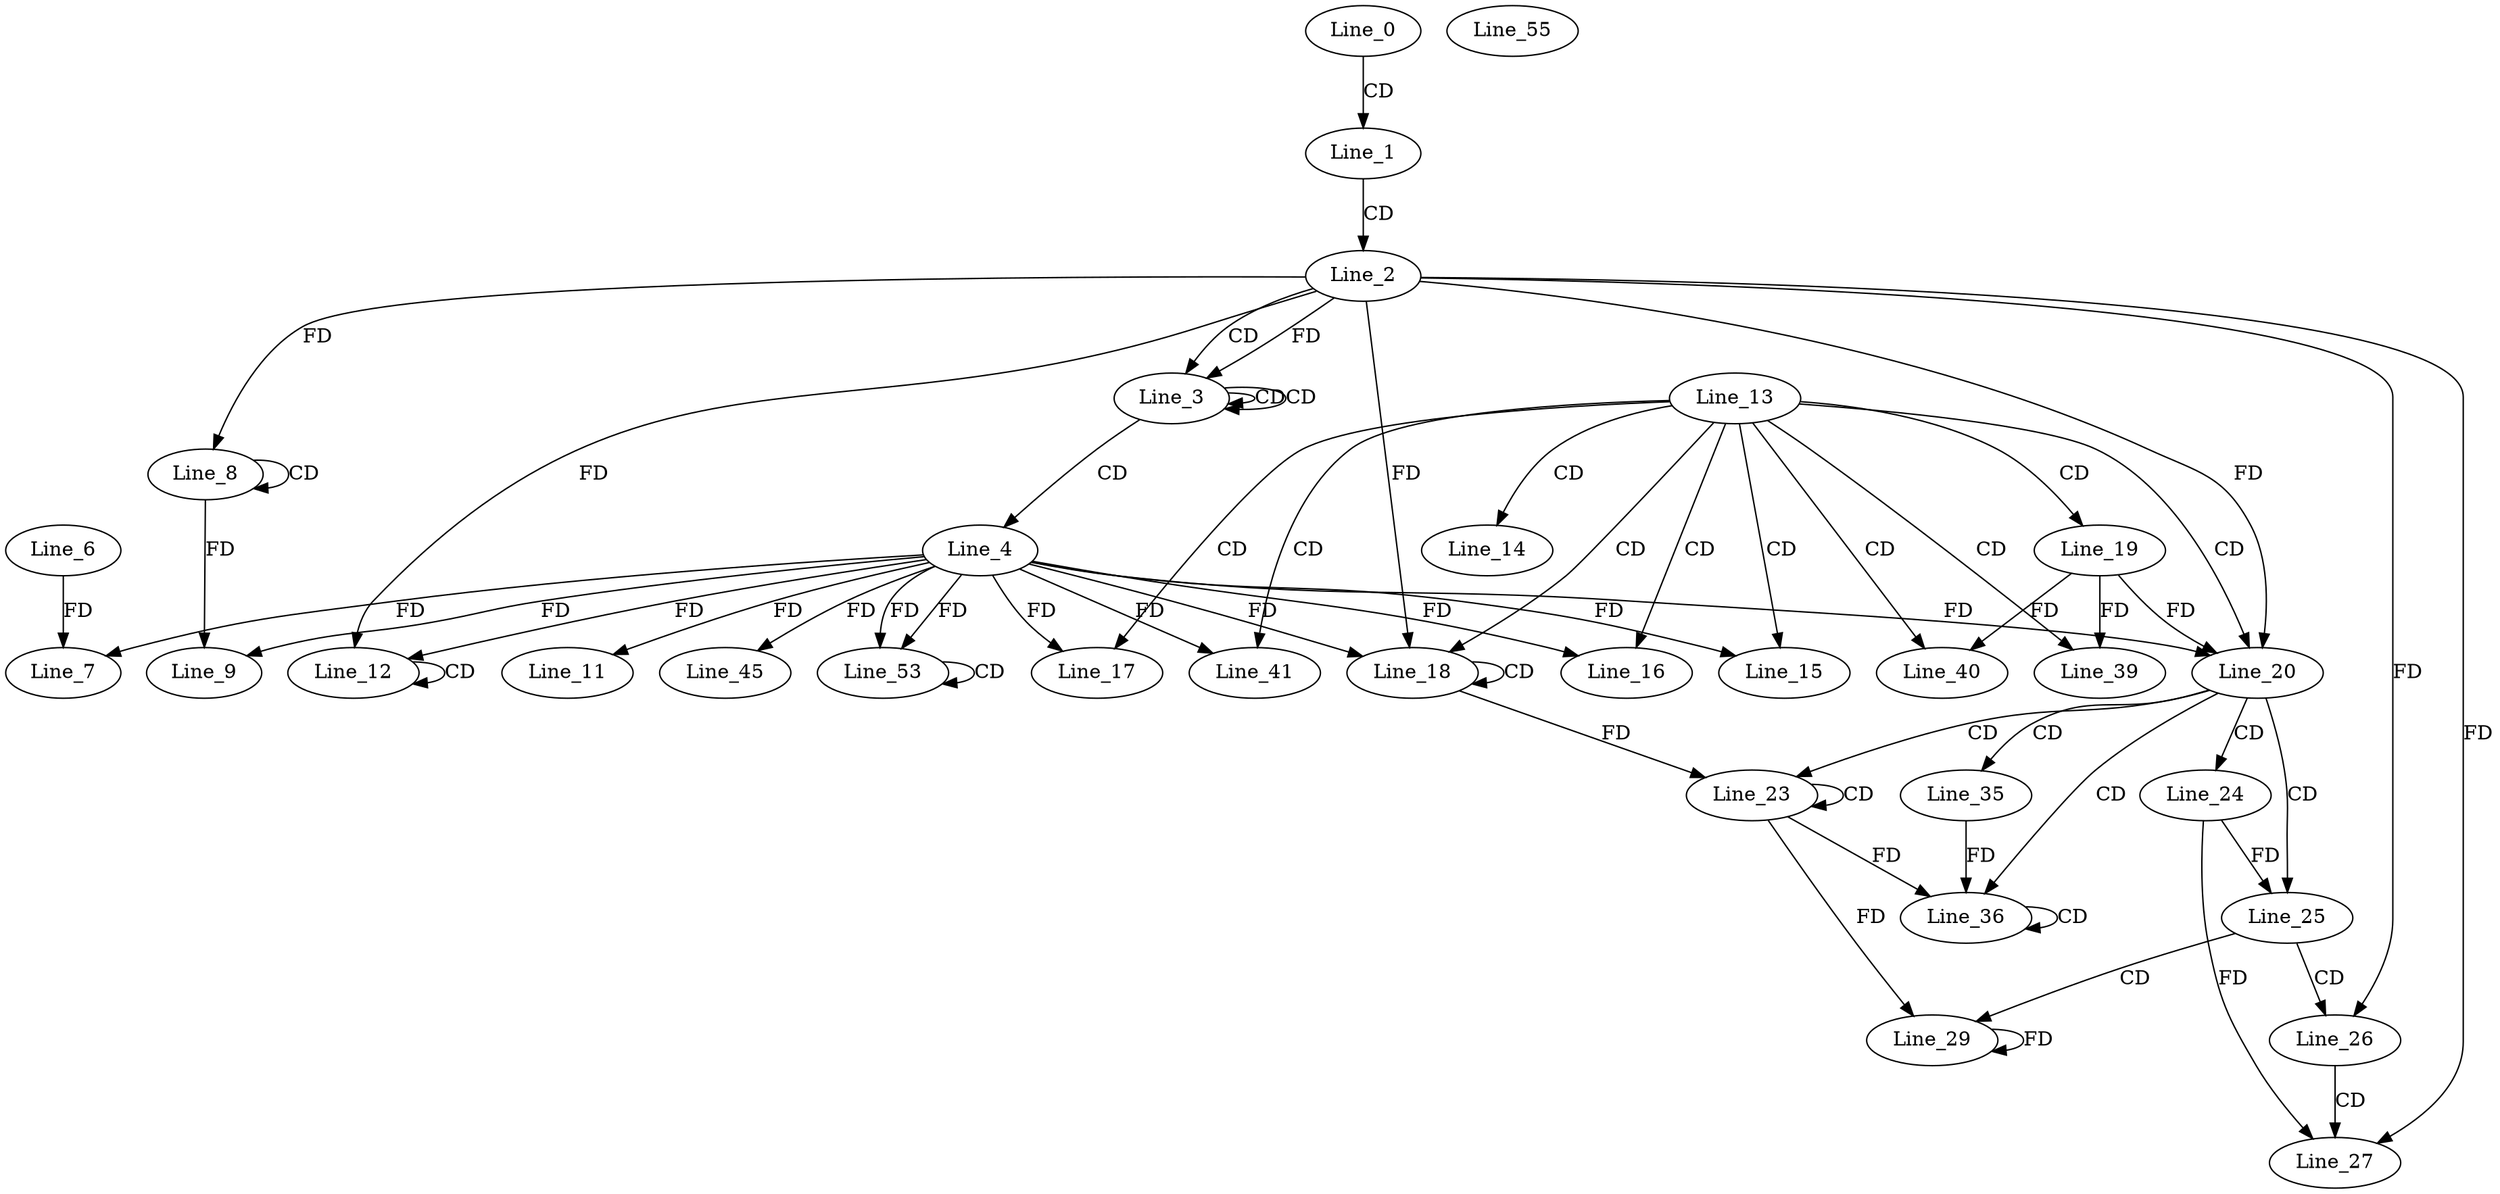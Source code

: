 digraph G {
  Line_0;
  Line_1;
  Line_2;
  Line_3;
  Line_3;
  Line_3;
  Line_4;
  Line_7;
  Line_6;
  Line_8;
  Line_8;
  Line_8;
  Line_9;
  Line_11;
  Line_12;
  Line_12;
  Line_12;
  Line_12;
  Line_13;
  Line_14;
  Line_15;
  Line_16;
  Line_17;
  Line_18;
  Line_18;
  Line_19;
  Line_20;
  Line_20;
  Line_23;
  Line_23;
  Line_24;
  Line_25;
  Line_26;
  Line_27;
  Line_29;
  Line_20;
  Line_35;
  Line_36;
  Line_36;
  Line_36;
  Line_39;
  Line_40;
  Line_41;
  Line_45;
  Line_53;
  Line_53;
  Line_55;
  Line_0 -> Line_1 [ label="CD" ];
  Line_1 -> Line_2 [ label="CD" ];
  Line_2 -> Line_3 [ label="CD" ];
  Line_3 -> Line_3 [ label="CD" ];
  Line_3 -> Line_3 [ label="CD" ];
  Line_2 -> Line_3 [ label="FD" ];
  Line_3 -> Line_4 [ label="CD" ];
  Line_4 -> Line_7 [ label="FD" ];
  Line_6 -> Line_7 [ label="FD" ];
  Line_8 -> Line_8 [ label="CD" ];
  Line_2 -> Line_8 [ label="FD" ];
  Line_4 -> Line_9 [ label="FD" ];
  Line_8 -> Line_9 [ label="FD" ];
  Line_4 -> Line_11 [ label="FD" ];
  Line_12 -> Line_12 [ label="CD" ];
  Line_4 -> Line_12 [ label="FD" ];
  Line_2 -> Line_12 [ label="FD" ];
  Line_13 -> Line_14 [ label="CD" ];
  Line_13 -> Line_15 [ label="CD" ];
  Line_4 -> Line_15 [ label="FD" ];
  Line_13 -> Line_16 [ label="CD" ];
  Line_4 -> Line_16 [ label="FD" ];
  Line_13 -> Line_17 [ label="CD" ];
  Line_4 -> Line_17 [ label="FD" ];
  Line_13 -> Line_18 [ label="CD" ];
  Line_18 -> Line_18 [ label="CD" ];
  Line_4 -> Line_18 [ label="FD" ];
  Line_2 -> Line_18 [ label="FD" ];
  Line_13 -> Line_19 [ label="CD" ];
  Line_13 -> Line_20 [ label="CD" ];
  Line_4 -> Line_20 [ label="FD" ];
  Line_2 -> Line_20 [ label="FD" ];
  Line_19 -> Line_20 [ label="FD" ];
  Line_20 -> Line_23 [ label="CD" ];
  Line_23 -> Line_23 [ label="CD" ];
  Line_18 -> Line_23 [ label="FD" ];
  Line_20 -> Line_24 [ label="CD" ];
  Line_20 -> Line_25 [ label="CD" ];
  Line_24 -> Line_25 [ label="FD" ];
  Line_25 -> Line_26 [ label="CD" ];
  Line_2 -> Line_26 [ label="FD" ];
  Line_26 -> Line_27 [ label="CD" ];
  Line_2 -> Line_27 [ label="FD" ];
  Line_24 -> Line_27 [ label="FD" ];
  Line_25 -> Line_29 [ label="CD" ];
  Line_29 -> Line_29 [ label="FD" ];
  Line_23 -> Line_29 [ label="FD" ];
  Line_20 -> Line_35 [ label="CD" ];
  Line_20 -> Line_36 [ label="CD" ];
  Line_36 -> Line_36 [ label="CD" ];
  Line_35 -> Line_36 [ label="FD" ];
  Line_23 -> Line_36 [ label="FD" ];
  Line_13 -> Line_39 [ label="CD" ];
  Line_19 -> Line_39 [ label="FD" ];
  Line_13 -> Line_40 [ label="CD" ];
  Line_19 -> Line_40 [ label="FD" ];
  Line_13 -> Line_41 [ label="CD" ];
  Line_4 -> Line_41 [ label="FD" ];
  Line_4 -> Line_45 [ label="FD" ];
  Line_4 -> Line_53 [ label="FD" ];
  Line_53 -> Line_53 [ label="CD" ];
  Line_4 -> Line_53 [ label="FD" ];
}
